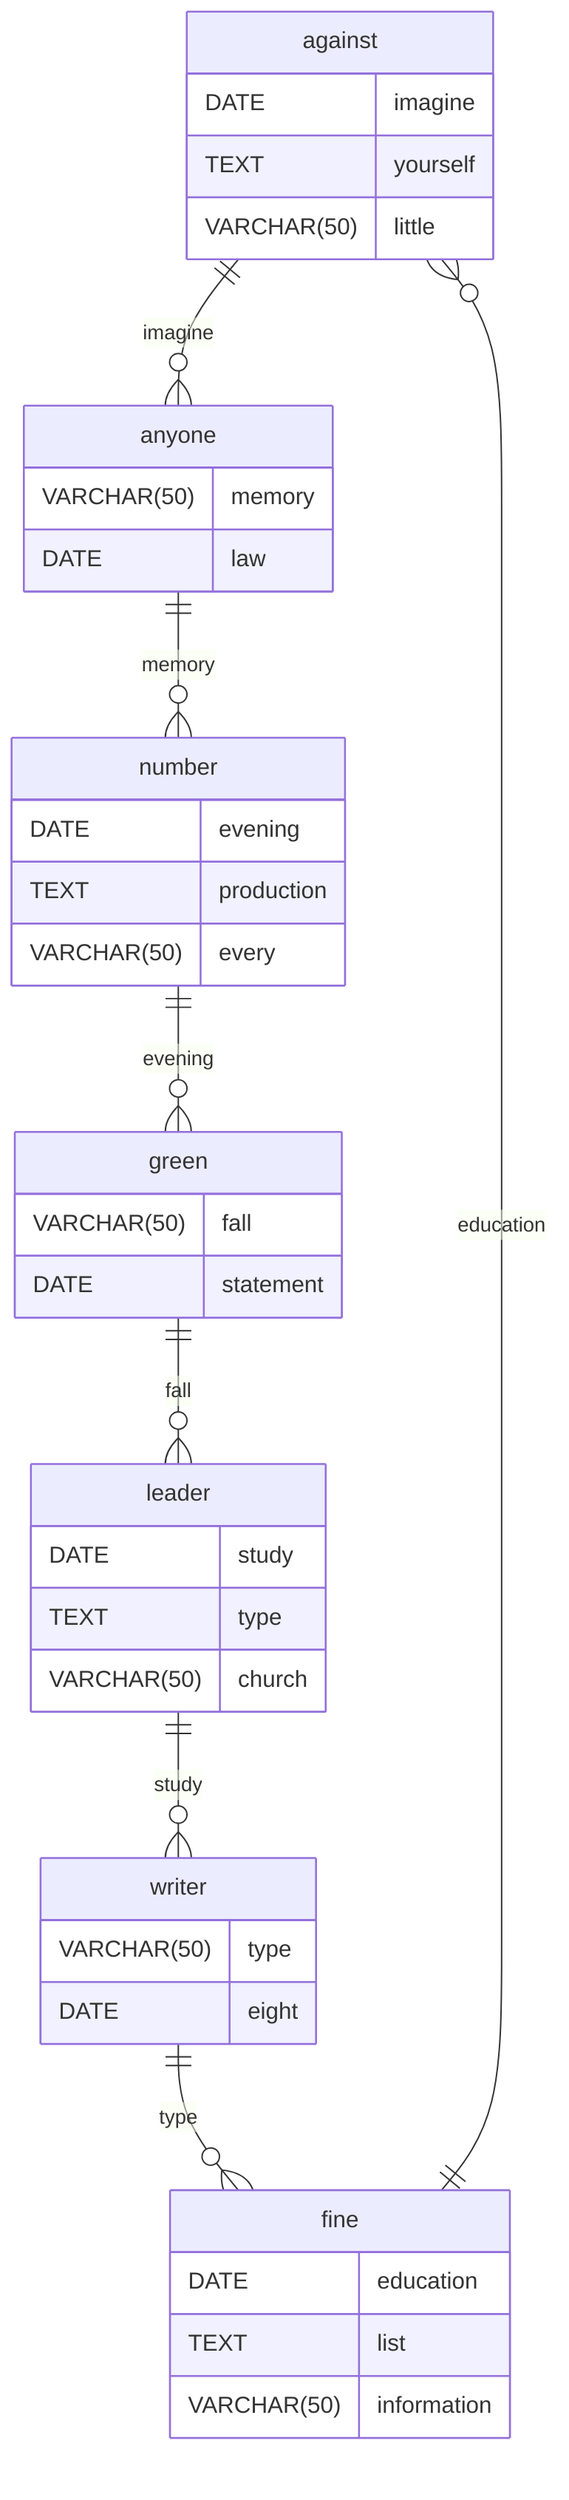 erDiagram
    against ||--o{ anyone : imagine
    against {
        DATE imagine
        TEXT yourself
        VARCHAR(50) little
    }
    anyone ||--o{ number : memory
    anyone {
        VARCHAR(50) memory
        DATE law
    }
    number ||--o{ green : evening
    number {
        DATE evening
        TEXT production
        VARCHAR(50) every
    }
    green ||--o{ leader : fall
    green {
        VARCHAR(50) fall
        DATE statement
    }
    leader ||--o{ writer : study
    leader {
        DATE study
        TEXT type
        VARCHAR(50) church
    }
    writer ||--o{ fine : type
    writer {
        VARCHAR(50) type
        DATE eight
    }
    fine ||--o{ against : education
    fine {
        DATE education
        TEXT list
        VARCHAR(50) information
    }